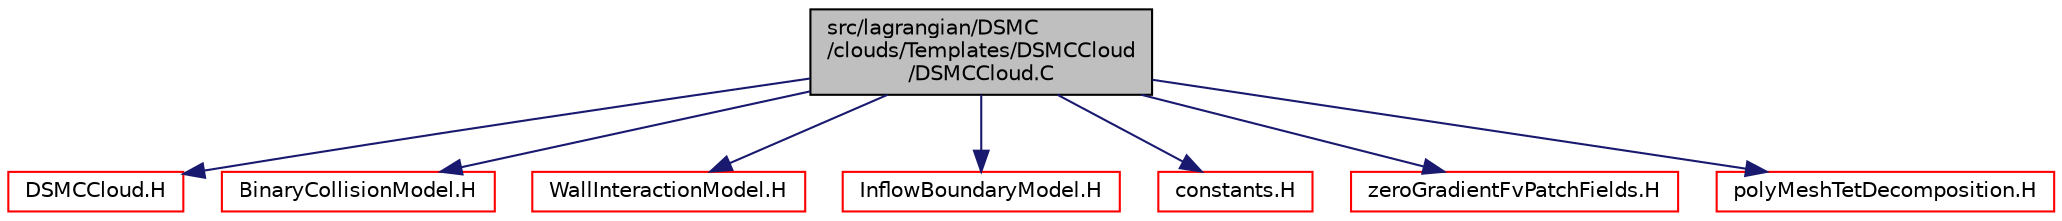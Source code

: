 digraph "src/lagrangian/DSMC/clouds/Templates/DSMCCloud/DSMCCloud.C"
{
  bgcolor="transparent";
  edge [fontname="Helvetica",fontsize="10",labelfontname="Helvetica",labelfontsize="10"];
  node [fontname="Helvetica",fontsize="10",shape=record];
  Node1 [label="src/lagrangian/DSMC\l/clouds/Templates/DSMCCloud\l/DSMCCloud.C",height=0.2,width=0.4,color="black", fillcolor="grey75", style="filled", fontcolor="black"];
  Node1 -> Node2 [color="midnightblue",fontsize="10",style="solid",fontname="Helvetica"];
  Node2 [label="DSMCCloud.H",height=0.2,width=0.4,color="red",URL="$a06531.html"];
  Node1 -> Node3 [color="midnightblue",fontsize="10",style="solid",fontname="Helvetica"];
  Node3 [label="BinaryCollisionModel.H",height=0.2,width=0.4,color="red",URL="$a06544.html"];
  Node1 -> Node4 [color="midnightblue",fontsize="10",style="solid",fontname="Helvetica"];
  Node4 [label="WallInteractionModel.H",height=0.2,width=0.4,color="red",URL="$a06566.html"];
  Node1 -> Node5 [color="midnightblue",fontsize="10",style="solid",fontname="Helvetica"];
  Node5 [label="InflowBoundaryModel.H",height=0.2,width=0.4,color="red",URL="$a06555.html"];
  Node1 -> Node6 [color="midnightblue",fontsize="10",style="solid",fontname="Helvetica"];
  Node6 [label="constants.H",height=0.2,width=0.4,color="red",URL="$a08279.html"];
  Node1 -> Node7 [color="midnightblue",fontsize="10",style="solid",fontname="Helvetica"];
  Node7 [label="zeroGradientFvPatchFields.H",height=0.2,width=0.4,color="red",URL="$a05323.html"];
  Node1 -> Node8 [color="midnightblue",fontsize="10",style="solid",fontname="Helvetica"];
  Node8 [label="polyMeshTetDecomposition.H",height=0.2,width=0.4,color="red",URL="$a08773.html"];
}

